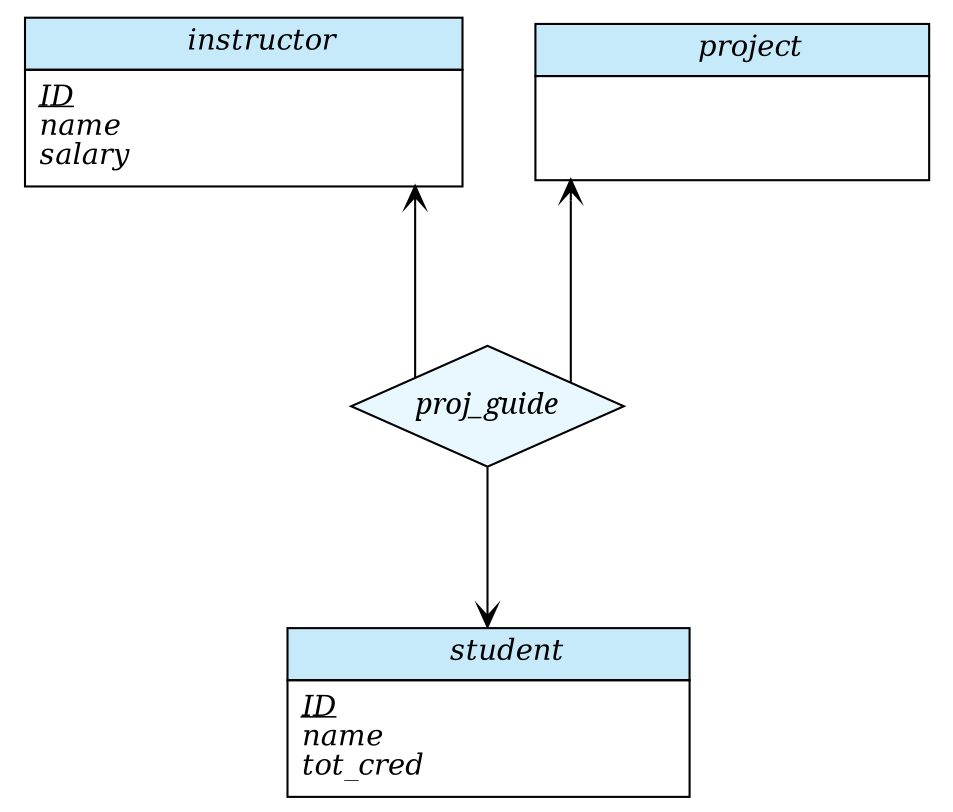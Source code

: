 digraph ER {
    layout=dot;
    overlap=false;
    splines="ortho";
    outputorder="edgesfirst";

    node [shape=plaintext] instructor
    [label=<
        <TABLE BORDER="0" CELLBORDER="1" CELLSPACING="0" PORT="port">
            <TR><TD BGCOLOR="#C7EAFB" CELLPADDING="4">
                <I>instructor</I>
            </TD></TR>
            <TR><TD
                BALIGN="LEFT"
                ALIGN="LEFT"
                WIDTH="80"
                HEIGHT="50"
                CELLPADDING="6"
            >
				<U><I>ID</I></U>
				<BR/>
				<I>name</I>
				<BR/>
				<I>salary</I>
            </TD></TR>
        </TABLE>
    >];

    node [shape=plaintext] student
    [label=<
        <TABLE BORDER="0" CELLBORDER="1" CELLSPACING="0" PORT="port">
            <TR><TD BGCOLOR="#C7EAFB" CELLPADDING="4">
                <I>student</I>
            </TD></TR>
            <TR><TD
                BALIGN="LEFT"
                ALIGN="LEFT"
                WIDTH="80"
                HEIGHT="50"
                CELLPADDING="6"
            >
				<U><I>ID</I></U>
				<BR/>
				<I>name</I>
				<BR/>
				<I>tot_cred</I>
            </TD></TR>
        </TABLE>
    >];

    node [shape=plaintext] project
    [label=<
        <TABLE BORDER="0" CELLBORDER="1" CELLSPACING="0" PORT="port">
            <TR><TD BGCOLOR="#C7EAFB" CELLPADDING="4">
                <I>project</I>
            </TD></TR>
            <TR><TD
                BALIGN="LEFT"
                ALIGN="LEFT"
                WIDTH="80"
                HEIGHT="50"
                CELLPADDING="6"
            >

            </TD></TR>
        </TABLE>
    >];

    node [shape=diamond] proj_guide [style="filled" fillcolor="#E9F7FE" fontname="italic" height="0.8"];

    instructor:port -> proj_guide [minlen="2" arrowtail="vee" dir="back"];
    project:port -> proj_guide [minlen="2" arrowtail="vee" dir="back"];
    proj_guide -> student:port [minlen="2" arrowhead="vee" dir="front"];
}

